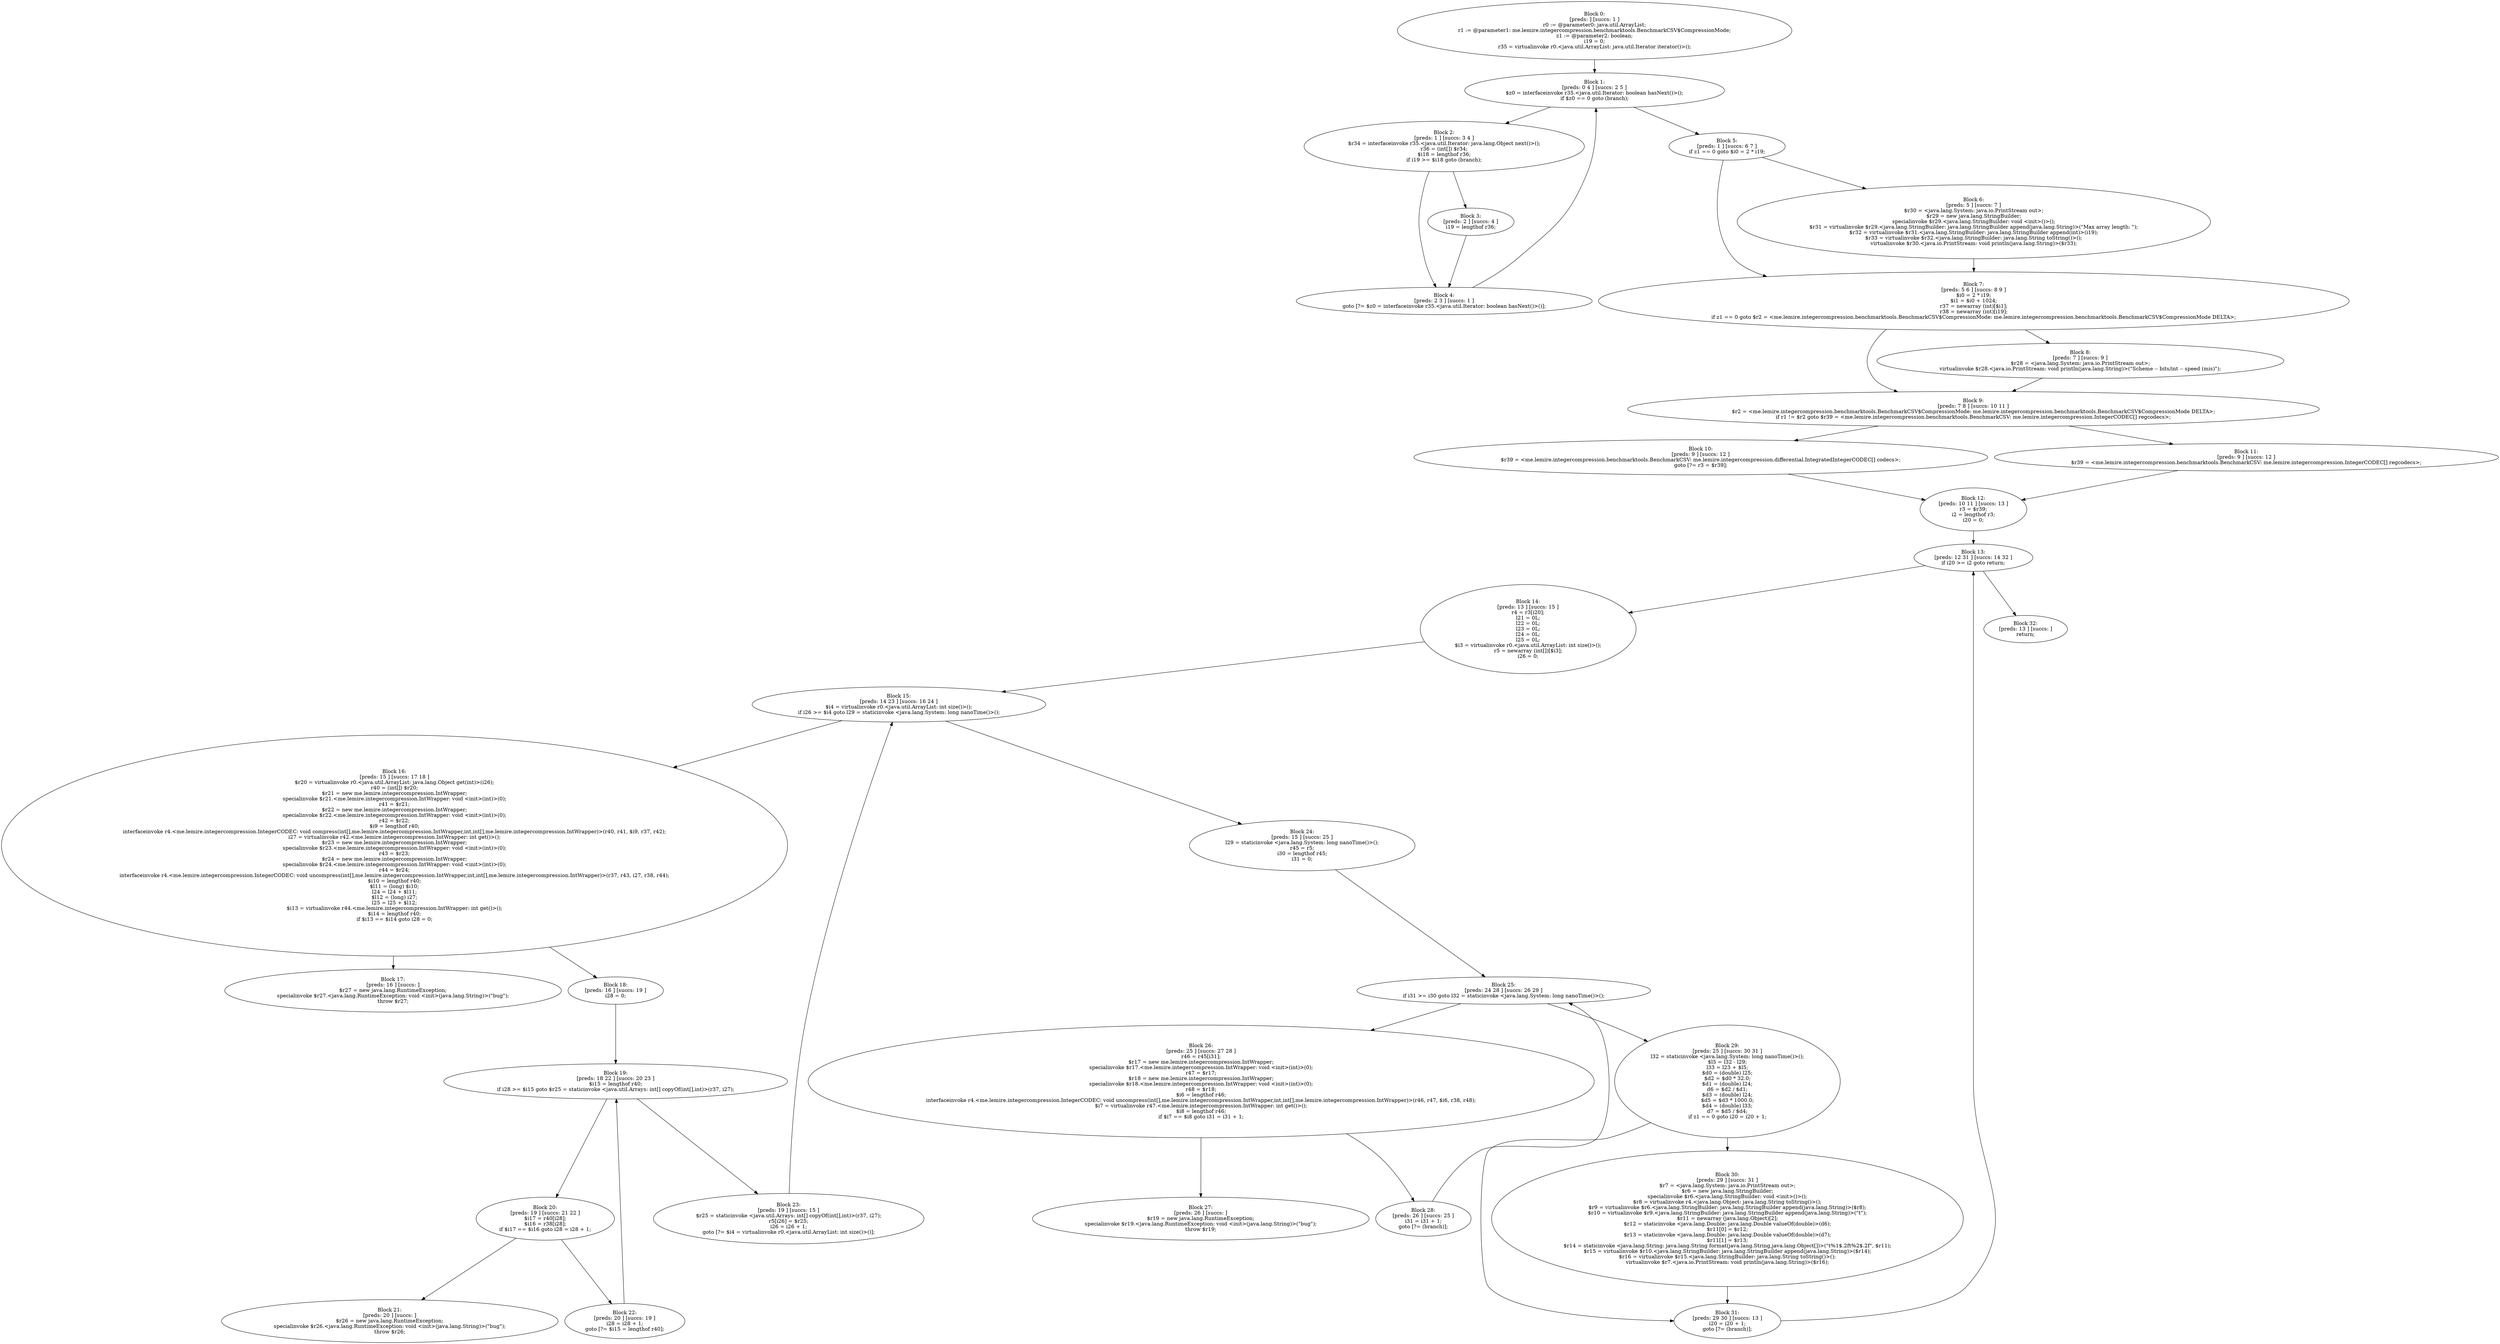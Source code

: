 digraph "unitGraph" {
    "Block 0:
[preds: ] [succs: 1 ]
r0 := @parameter0: java.util.ArrayList;
r1 := @parameter1: me.lemire.integercompression.benchmarktools.BenchmarkCSV$CompressionMode;
z1 := @parameter2: boolean;
i19 = 0;
r35 = virtualinvoke r0.<java.util.ArrayList: java.util.Iterator iterator()>();
"
    "Block 1:
[preds: 0 4 ] [succs: 2 5 ]
$z0 = interfaceinvoke r35.<java.util.Iterator: boolean hasNext()>();
if $z0 == 0 goto (branch);
"
    "Block 2:
[preds: 1 ] [succs: 3 4 ]
$r34 = interfaceinvoke r35.<java.util.Iterator: java.lang.Object next()>();
r36 = (int[]) $r34;
$i18 = lengthof r36;
if i19 >= $i18 goto (branch);
"
    "Block 3:
[preds: 2 ] [succs: 4 ]
i19 = lengthof r36;
"
    "Block 4:
[preds: 2 3 ] [succs: 1 ]
goto [?= $z0 = interfaceinvoke r35.<java.util.Iterator: boolean hasNext()>()];
"
    "Block 5:
[preds: 1 ] [succs: 6 7 ]
if z1 == 0 goto $i0 = 2 * i19;
"
    "Block 6:
[preds: 5 ] [succs: 7 ]
$r30 = <java.lang.System: java.io.PrintStream out>;
$r29 = new java.lang.StringBuilder;
specialinvoke $r29.<java.lang.StringBuilder: void <init>()>();
$r31 = virtualinvoke $r29.<java.lang.StringBuilder: java.lang.StringBuilder append(java.lang.String)>(\"Max array length: \");
$r32 = virtualinvoke $r31.<java.lang.StringBuilder: java.lang.StringBuilder append(int)>(i19);
$r33 = virtualinvoke $r32.<java.lang.StringBuilder: java.lang.String toString()>();
virtualinvoke $r30.<java.io.PrintStream: void println(java.lang.String)>($r33);
"
    "Block 7:
[preds: 5 6 ] [succs: 8 9 ]
$i0 = 2 * i19;
$i1 = $i0 + 1024;
r37 = newarray (int)[$i1];
r38 = newarray (int)[i19];
if z1 == 0 goto $r2 = <me.lemire.integercompression.benchmarktools.BenchmarkCSV$CompressionMode: me.lemire.integercompression.benchmarktools.BenchmarkCSV$CompressionMode DELTA>;
"
    "Block 8:
[preds: 7 ] [succs: 9 ]
$r28 = <java.lang.System: java.io.PrintStream out>;
virtualinvoke $r28.<java.io.PrintStream: void println(java.lang.String)>(\"Scheme -- bits/int -- speed (mis)\");
"
    "Block 9:
[preds: 7 8 ] [succs: 10 11 ]
$r2 = <me.lemire.integercompression.benchmarktools.BenchmarkCSV$CompressionMode: me.lemire.integercompression.benchmarktools.BenchmarkCSV$CompressionMode DELTA>;
if r1 != $r2 goto $r39 = <me.lemire.integercompression.benchmarktools.BenchmarkCSV: me.lemire.integercompression.IntegerCODEC[] regcodecs>;
"
    "Block 10:
[preds: 9 ] [succs: 12 ]
$r39 = <me.lemire.integercompression.benchmarktools.BenchmarkCSV: me.lemire.integercompression.differential.IntegratedIntegerCODEC[] codecs>;
goto [?= r3 = $r39];
"
    "Block 11:
[preds: 9 ] [succs: 12 ]
$r39 = <me.lemire.integercompression.benchmarktools.BenchmarkCSV: me.lemire.integercompression.IntegerCODEC[] regcodecs>;
"
    "Block 12:
[preds: 10 11 ] [succs: 13 ]
r3 = $r39;
i2 = lengthof r3;
i20 = 0;
"
    "Block 13:
[preds: 12 31 ] [succs: 14 32 ]
if i20 >= i2 goto return;
"
    "Block 14:
[preds: 13 ] [succs: 15 ]
r4 = r3[i20];
l21 = 0L;
l22 = 0L;
l23 = 0L;
l24 = 0L;
l25 = 0L;
$i3 = virtualinvoke r0.<java.util.ArrayList: int size()>();
r5 = newarray (int[])[$i3];
i26 = 0;
"
    "Block 15:
[preds: 14 23 ] [succs: 16 24 ]
$i4 = virtualinvoke r0.<java.util.ArrayList: int size()>();
if i26 >= $i4 goto l29 = staticinvoke <java.lang.System: long nanoTime()>();
"
    "Block 16:
[preds: 15 ] [succs: 17 18 ]
$r20 = virtualinvoke r0.<java.util.ArrayList: java.lang.Object get(int)>(i26);
r40 = (int[]) $r20;
$r21 = new me.lemire.integercompression.IntWrapper;
specialinvoke $r21.<me.lemire.integercompression.IntWrapper: void <init>(int)>(0);
r41 = $r21;
$r22 = new me.lemire.integercompression.IntWrapper;
specialinvoke $r22.<me.lemire.integercompression.IntWrapper: void <init>(int)>(0);
r42 = $r22;
$i9 = lengthof r40;
interfaceinvoke r4.<me.lemire.integercompression.IntegerCODEC: void compress(int[],me.lemire.integercompression.IntWrapper,int,int[],me.lemire.integercompression.IntWrapper)>(r40, r41, $i9, r37, r42);
i27 = virtualinvoke r42.<me.lemire.integercompression.IntWrapper: int get()>();
$r23 = new me.lemire.integercompression.IntWrapper;
specialinvoke $r23.<me.lemire.integercompression.IntWrapper: void <init>(int)>(0);
r43 = $r23;
$r24 = new me.lemire.integercompression.IntWrapper;
specialinvoke $r24.<me.lemire.integercompression.IntWrapper: void <init>(int)>(0);
r44 = $r24;
interfaceinvoke r4.<me.lemire.integercompression.IntegerCODEC: void uncompress(int[],me.lemire.integercompression.IntWrapper,int,int[],me.lemire.integercompression.IntWrapper)>(r37, r43, i27, r38, r44);
$i10 = lengthof r40;
$l11 = (long) $i10;
l24 = l24 + $l11;
$l12 = (long) i27;
l25 = l25 + $l12;
$i13 = virtualinvoke r44.<me.lemire.integercompression.IntWrapper: int get()>();
$i14 = lengthof r40;
if $i13 == $i14 goto i28 = 0;
"
    "Block 17:
[preds: 16 ] [succs: ]
$r27 = new java.lang.RuntimeException;
specialinvoke $r27.<java.lang.RuntimeException: void <init>(java.lang.String)>(\"bug\");
throw $r27;
"
    "Block 18:
[preds: 16 ] [succs: 19 ]
i28 = 0;
"
    "Block 19:
[preds: 18 22 ] [succs: 20 23 ]
$i15 = lengthof r40;
if i28 >= $i15 goto $r25 = staticinvoke <java.util.Arrays: int[] copyOf(int[],int)>(r37, i27);
"
    "Block 20:
[preds: 19 ] [succs: 21 22 ]
$i17 = r40[i28];
$i16 = r38[i28];
if $i17 == $i16 goto i28 = i28 + 1;
"
    "Block 21:
[preds: 20 ] [succs: ]
$r26 = new java.lang.RuntimeException;
specialinvoke $r26.<java.lang.RuntimeException: void <init>(java.lang.String)>(\"bug\");
throw $r26;
"
    "Block 22:
[preds: 20 ] [succs: 19 ]
i28 = i28 + 1;
goto [?= $i15 = lengthof r40];
"
    "Block 23:
[preds: 19 ] [succs: 15 ]
$r25 = staticinvoke <java.util.Arrays: int[] copyOf(int[],int)>(r37, i27);
r5[i26] = $r25;
i26 = i26 + 1;
goto [?= $i4 = virtualinvoke r0.<java.util.ArrayList: int size()>()];
"
    "Block 24:
[preds: 15 ] [succs: 25 ]
l29 = staticinvoke <java.lang.System: long nanoTime()>();
r45 = r5;
i30 = lengthof r45;
i31 = 0;
"
    "Block 25:
[preds: 24 28 ] [succs: 26 29 ]
if i31 >= i30 goto l32 = staticinvoke <java.lang.System: long nanoTime()>();
"
    "Block 26:
[preds: 25 ] [succs: 27 28 ]
r46 = r45[i31];
$r17 = new me.lemire.integercompression.IntWrapper;
specialinvoke $r17.<me.lemire.integercompression.IntWrapper: void <init>(int)>(0);
r47 = $r17;
$r18 = new me.lemire.integercompression.IntWrapper;
specialinvoke $r18.<me.lemire.integercompression.IntWrapper: void <init>(int)>(0);
r48 = $r18;
$i6 = lengthof r46;
interfaceinvoke r4.<me.lemire.integercompression.IntegerCODEC: void uncompress(int[],me.lemire.integercompression.IntWrapper,int,int[],me.lemire.integercompression.IntWrapper)>(r46, r47, $i6, r38, r48);
$i7 = virtualinvoke r47.<me.lemire.integercompression.IntWrapper: int get()>();
$i8 = lengthof r46;
if $i7 == $i8 goto i31 = i31 + 1;
"
    "Block 27:
[preds: 26 ] [succs: ]
$r19 = new java.lang.RuntimeException;
specialinvoke $r19.<java.lang.RuntimeException: void <init>(java.lang.String)>(\"bug\");
throw $r19;
"
    "Block 28:
[preds: 26 ] [succs: 25 ]
i31 = i31 + 1;
goto [?= (branch)];
"
    "Block 29:
[preds: 25 ] [succs: 30 31 ]
l32 = staticinvoke <java.lang.System: long nanoTime()>();
$l5 = l32 - l29;
l33 = l23 + $l5;
$d0 = (double) l25;
$d2 = $d0 * 32.0;
$d1 = (double) l24;
d6 = $d2 / $d1;
$d3 = (double) l24;
$d5 = $d3 * 1000.0;
$d4 = (double) l33;
d7 = $d5 / $d4;
if z1 == 0 goto i20 = i20 + 1;
"
    "Block 30:
[preds: 29 ] [succs: 31 ]
$r7 = <java.lang.System: java.io.PrintStream out>;
$r6 = new java.lang.StringBuilder;
specialinvoke $r6.<java.lang.StringBuilder: void <init>()>();
$r8 = virtualinvoke r4.<java.lang.Object: java.lang.String toString()>();
$r9 = virtualinvoke $r6.<java.lang.StringBuilder: java.lang.StringBuilder append(java.lang.String)>($r8);
$r10 = virtualinvoke $r9.<java.lang.StringBuilder: java.lang.StringBuilder append(java.lang.String)>(\"\t\");
$r11 = newarray (java.lang.Object)[2];
$r12 = staticinvoke <java.lang.Double: java.lang.Double valueOf(double)>(d6);
$r11[0] = $r12;
$r13 = staticinvoke <java.lang.Double: java.lang.Double valueOf(double)>(d7);
$r11[1] = $r13;
$r14 = staticinvoke <java.lang.String: java.lang.String format(java.lang.String,java.lang.Object[])>(\"\t%1$.2f\t%2$.2f\", $r11);
$r15 = virtualinvoke $r10.<java.lang.StringBuilder: java.lang.StringBuilder append(java.lang.String)>($r14);
$r16 = virtualinvoke $r15.<java.lang.StringBuilder: java.lang.String toString()>();
virtualinvoke $r7.<java.io.PrintStream: void println(java.lang.String)>($r16);
"
    "Block 31:
[preds: 29 30 ] [succs: 13 ]
i20 = i20 + 1;
goto [?= (branch)];
"
    "Block 32:
[preds: 13 ] [succs: ]
return;
"
    "Block 0:
[preds: ] [succs: 1 ]
r0 := @parameter0: java.util.ArrayList;
r1 := @parameter1: me.lemire.integercompression.benchmarktools.BenchmarkCSV$CompressionMode;
z1 := @parameter2: boolean;
i19 = 0;
r35 = virtualinvoke r0.<java.util.ArrayList: java.util.Iterator iterator()>();
"->"Block 1:
[preds: 0 4 ] [succs: 2 5 ]
$z0 = interfaceinvoke r35.<java.util.Iterator: boolean hasNext()>();
if $z0 == 0 goto (branch);
";
    "Block 1:
[preds: 0 4 ] [succs: 2 5 ]
$z0 = interfaceinvoke r35.<java.util.Iterator: boolean hasNext()>();
if $z0 == 0 goto (branch);
"->"Block 2:
[preds: 1 ] [succs: 3 4 ]
$r34 = interfaceinvoke r35.<java.util.Iterator: java.lang.Object next()>();
r36 = (int[]) $r34;
$i18 = lengthof r36;
if i19 >= $i18 goto (branch);
";
    "Block 1:
[preds: 0 4 ] [succs: 2 5 ]
$z0 = interfaceinvoke r35.<java.util.Iterator: boolean hasNext()>();
if $z0 == 0 goto (branch);
"->"Block 5:
[preds: 1 ] [succs: 6 7 ]
if z1 == 0 goto $i0 = 2 * i19;
";
    "Block 2:
[preds: 1 ] [succs: 3 4 ]
$r34 = interfaceinvoke r35.<java.util.Iterator: java.lang.Object next()>();
r36 = (int[]) $r34;
$i18 = lengthof r36;
if i19 >= $i18 goto (branch);
"->"Block 3:
[preds: 2 ] [succs: 4 ]
i19 = lengthof r36;
";
    "Block 2:
[preds: 1 ] [succs: 3 4 ]
$r34 = interfaceinvoke r35.<java.util.Iterator: java.lang.Object next()>();
r36 = (int[]) $r34;
$i18 = lengthof r36;
if i19 >= $i18 goto (branch);
"->"Block 4:
[preds: 2 3 ] [succs: 1 ]
goto [?= $z0 = interfaceinvoke r35.<java.util.Iterator: boolean hasNext()>()];
";
    "Block 3:
[preds: 2 ] [succs: 4 ]
i19 = lengthof r36;
"->"Block 4:
[preds: 2 3 ] [succs: 1 ]
goto [?= $z0 = interfaceinvoke r35.<java.util.Iterator: boolean hasNext()>()];
";
    "Block 4:
[preds: 2 3 ] [succs: 1 ]
goto [?= $z0 = interfaceinvoke r35.<java.util.Iterator: boolean hasNext()>()];
"->"Block 1:
[preds: 0 4 ] [succs: 2 5 ]
$z0 = interfaceinvoke r35.<java.util.Iterator: boolean hasNext()>();
if $z0 == 0 goto (branch);
";
    "Block 5:
[preds: 1 ] [succs: 6 7 ]
if z1 == 0 goto $i0 = 2 * i19;
"->"Block 6:
[preds: 5 ] [succs: 7 ]
$r30 = <java.lang.System: java.io.PrintStream out>;
$r29 = new java.lang.StringBuilder;
specialinvoke $r29.<java.lang.StringBuilder: void <init>()>();
$r31 = virtualinvoke $r29.<java.lang.StringBuilder: java.lang.StringBuilder append(java.lang.String)>(\"Max array length: \");
$r32 = virtualinvoke $r31.<java.lang.StringBuilder: java.lang.StringBuilder append(int)>(i19);
$r33 = virtualinvoke $r32.<java.lang.StringBuilder: java.lang.String toString()>();
virtualinvoke $r30.<java.io.PrintStream: void println(java.lang.String)>($r33);
";
    "Block 5:
[preds: 1 ] [succs: 6 7 ]
if z1 == 0 goto $i0 = 2 * i19;
"->"Block 7:
[preds: 5 6 ] [succs: 8 9 ]
$i0 = 2 * i19;
$i1 = $i0 + 1024;
r37 = newarray (int)[$i1];
r38 = newarray (int)[i19];
if z1 == 0 goto $r2 = <me.lemire.integercompression.benchmarktools.BenchmarkCSV$CompressionMode: me.lemire.integercompression.benchmarktools.BenchmarkCSV$CompressionMode DELTA>;
";
    "Block 6:
[preds: 5 ] [succs: 7 ]
$r30 = <java.lang.System: java.io.PrintStream out>;
$r29 = new java.lang.StringBuilder;
specialinvoke $r29.<java.lang.StringBuilder: void <init>()>();
$r31 = virtualinvoke $r29.<java.lang.StringBuilder: java.lang.StringBuilder append(java.lang.String)>(\"Max array length: \");
$r32 = virtualinvoke $r31.<java.lang.StringBuilder: java.lang.StringBuilder append(int)>(i19);
$r33 = virtualinvoke $r32.<java.lang.StringBuilder: java.lang.String toString()>();
virtualinvoke $r30.<java.io.PrintStream: void println(java.lang.String)>($r33);
"->"Block 7:
[preds: 5 6 ] [succs: 8 9 ]
$i0 = 2 * i19;
$i1 = $i0 + 1024;
r37 = newarray (int)[$i1];
r38 = newarray (int)[i19];
if z1 == 0 goto $r2 = <me.lemire.integercompression.benchmarktools.BenchmarkCSV$CompressionMode: me.lemire.integercompression.benchmarktools.BenchmarkCSV$CompressionMode DELTA>;
";
    "Block 7:
[preds: 5 6 ] [succs: 8 9 ]
$i0 = 2 * i19;
$i1 = $i0 + 1024;
r37 = newarray (int)[$i1];
r38 = newarray (int)[i19];
if z1 == 0 goto $r2 = <me.lemire.integercompression.benchmarktools.BenchmarkCSV$CompressionMode: me.lemire.integercompression.benchmarktools.BenchmarkCSV$CompressionMode DELTA>;
"->"Block 8:
[preds: 7 ] [succs: 9 ]
$r28 = <java.lang.System: java.io.PrintStream out>;
virtualinvoke $r28.<java.io.PrintStream: void println(java.lang.String)>(\"Scheme -- bits/int -- speed (mis)\");
";
    "Block 7:
[preds: 5 6 ] [succs: 8 9 ]
$i0 = 2 * i19;
$i1 = $i0 + 1024;
r37 = newarray (int)[$i1];
r38 = newarray (int)[i19];
if z1 == 0 goto $r2 = <me.lemire.integercompression.benchmarktools.BenchmarkCSV$CompressionMode: me.lemire.integercompression.benchmarktools.BenchmarkCSV$CompressionMode DELTA>;
"->"Block 9:
[preds: 7 8 ] [succs: 10 11 ]
$r2 = <me.lemire.integercompression.benchmarktools.BenchmarkCSV$CompressionMode: me.lemire.integercompression.benchmarktools.BenchmarkCSV$CompressionMode DELTA>;
if r1 != $r2 goto $r39 = <me.lemire.integercompression.benchmarktools.BenchmarkCSV: me.lemire.integercompression.IntegerCODEC[] regcodecs>;
";
    "Block 8:
[preds: 7 ] [succs: 9 ]
$r28 = <java.lang.System: java.io.PrintStream out>;
virtualinvoke $r28.<java.io.PrintStream: void println(java.lang.String)>(\"Scheme -- bits/int -- speed (mis)\");
"->"Block 9:
[preds: 7 8 ] [succs: 10 11 ]
$r2 = <me.lemire.integercompression.benchmarktools.BenchmarkCSV$CompressionMode: me.lemire.integercompression.benchmarktools.BenchmarkCSV$CompressionMode DELTA>;
if r1 != $r2 goto $r39 = <me.lemire.integercompression.benchmarktools.BenchmarkCSV: me.lemire.integercompression.IntegerCODEC[] regcodecs>;
";
    "Block 9:
[preds: 7 8 ] [succs: 10 11 ]
$r2 = <me.lemire.integercompression.benchmarktools.BenchmarkCSV$CompressionMode: me.lemire.integercompression.benchmarktools.BenchmarkCSV$CompressionMode DELTA>;
if r1 != $r2 goto $r39 = <me.lemire.integercompression.benchmarktools.BenchmarkCSV: me.lemire.integercompression.IntegerCODEC[] regcodecs>;
"->"Block 10:
[preds: 9 ] [succs: 12 ]
$r39 = <me.lemire.integercompression.benchmarktools.BenchmarkCSV: me.lemire.integercompression.differential.IntegratedIntegerCODEC[] codecs>;
goto [?= r3 = $r39];
";
    "Block 9:
[preds: 7 8 ] [succs: 10 11 ]
$r2 = <me.lemire.integercompression.benchmarktools.BenchmarkCSV$CompressionMode: me.lemire.integercompression.benchmarktools.BenchmarkCSV$CompressionMode DELTA>;
if r1 != $r2 goto $r39 = <me.lemire.integercompression.benchmarktools.BenchmarkCSV: me.lemire.integercompression.IntegerCODEC[] regcodecs>;
"->"Block 11:
[preds: 9 ] [succs: 12 ]
$r39 = <me.lemire.integercompression.benchmarktools.BenchmarkCSV: me.lemire.integercompression.IntegerCODEC[] regcodecs>;
";
    "Block 10:
[preds: 9 ] [succs: 12 ]
$r39 = <me.lemire.integercompression.benchmarktools.BenchmarkCSV: me.lemire.integercompression.differential.IntegratedIntegerCODEC[] codecs>;
goto [?= r3 = $r39];
"->"Block 12:
[preds: 10 11 ] [succs: 13 ]
r3 = $r39;
i2 = lengthof r3;
i20 = 0;
";
    "Block 11:
[preds: 9 ] [succs: 12 ]
$r39 = <me.lemire.integercompression.benchmarktools.BenchmarkCSV: me.lemire.integercompression.IntegerCODEC[] regcodecs>;
"->"Block 12:
[preds: 10 11 ] [succs: 13 ]
r3 = $r39;
i2 = lengthof r3;
i20 = 0;
";
    "Block 12:
[preds: 10 11 ] [succs: 13 ]
r3 = $r39;
i2 = lengthof r3;
i20 = 0;
"->"Block 13:
[preds: 12 31 ] [succs: 14 32 ]
if i20 >= i2 goto return;
";
    "Block 13:
[preds: 12 31 ] [succs: 14 32 ]
if i20 >= i2 goto return;
"->"Block 14:
[preds: 13 ] [succs: 15 ]
r4 = r3[i20];
l21 = 0L;
l22 = 0L;
l23 = 0L;
l24 = 0L;
l25 = 0L;
$i3 = virtualinvoke r0.<java.util.ArrayList: int size()>();
r5 = newarray (int[])[$i3];
i26 = 0;
";
    "Block 13:
[preds: 12 31 ] [succs: 14 32 ]
if i20 >= i2 goto return;
"->"Block 32:
[preds: 13 ] [succs: ]
return;
";
    "Block 14:
[preds: 13 ] [succs: 15 ]
r4 = r3[i20];
l21 = 0L;
l22 = 0L;
l23 = 0L;
l24 = 0L;
l25 = 0L;
$i3 = virtualinvoke r0.<java.util.ArrayList: int size()>();
r5 = newarray (int[])[$i3];
i26 = 0;
"->"Block 15:
[preds: 14 23 ] [succs: 16 24 ]
$i4 = virtualinvoke r0.<java.util.ArrayList: int size()>();
if i26 >= $i4 goto l29 = staticinvoke <java.lang.System: long nanoTime()>();
";
    "Block 15:
[preds: 14 23 ] [succs: 16 24 ]
$i4 = virtualinvoke r0.<java.util.ArrayList: int size()>();
if i26 >= $i4 goto l29 = staticinvoke <java.lang.System: long nanoTime()>();
"->"Block 16:
[preds: 15 ] [succs: 17 18 ]
$r20 = virtualinvoke r0.<java.util.ArrayList: java.lang.Object get(int)>(i26);
r40 = (int[]) $r20;
$r21 = new me.lemire.integercompression.IntWrapper;
specialinvoke $r21.<me.lemire.integercompression.IntWrapper: void <init>(int)>(0);
r41 = $r21;
$r22 = new me.lemire.integercompression.IntWrapper;
specialinvoke $r22.<me.lemire.integercompression.IntWrapper: void <init>(int)>(0);
r42 = $r22;
$i9 = lengthof r40;
interfaceinvoke r4.<me.lemire.integercompression.IntegerCODEC: void compress(int[],me.lemire.integercompression.IntWrapper,int,int[],me.lemire.integercompression.IntWrapper)>(r40, r41, $i9, r37, r42);
i27 = virtualinvoke r42.<me.lemire.integercompression.IntWrapper: int get()>();
$r23 = new me.lemire.integercompression.IntWrapper;
specialinvoke $r23.<me.lemire.integercompression.IntWrapper: void <init>(int)>(0);
r43 = $r23;
$r24 = new me.lemire.integercompression.IntWrapper;
specialinvoke $r24.<me.lemire.integercompression.IntWrapper: void <init>(int)>(0);
r44 = $r24;
interfaceinvoke r4.<me.lemire.integercompression.IntegerCODEC: void uncompress(int[],me.lemire.integercompression.IntWrapper,int,int[],me.lemire.integercompression.IntWrapper)>(r37, r43, i27, r38, r44);
$i10 = lengthof r40;
$l11 = (long) $i10;
l24 = l24 + $l11;
$l12 = (long) i27;
l25 = l25 + $l12;
$i13 = virtualinvoke r44.<me.lemire.integercompression.IntWrapper: int get()>();
$i14 = lengthof r40;
if $i13 == $i14 goto i28 = 0;
";
    "Block 15:
[preds: 14 23 ] [succs: 16 24 ]
$i4 = virtualinvoke r0.<java.util.ArrayList: int size()>();
if i26 >= $i4 goto l29 = staticinvoke <java.lang.System: long nanoTime()>();
"->"Block 24:
[preds: 15 ] [succs: 25 ]
l29 = staticinvoke <java.lang.System: long nanoTime()>();
r45 = r5;
i30 = lengthof r45;
i31 = 0;
";
    "Block 16:
[preds: 15 ] [succs: 17 18 ]
$r20 = virtualinvoke r0.<java.util.ArrayList: java.lang.Object get(int)>(i26);
r40 = (int[]) $r20;
$r21 = new me.lemire.integercompression.IntWrapper;
specialinvoke $r21.<me.lemire.integercompression.IntWrapper: void <init>(int)>(0);
r41 = $r21;
$r22 = new me.lemire.integercompression.IntWrapper;
specialinvoke $r22.<me.lemire.integercompression.IntWrapper: void <init>(int)>(0);
r42 = $r22;
$i9 = lengthof r40;
interfaceinvoke r4.<me.lemire.integercompression.IntegerCODEC: void compress(int[],me.lemire.integercompression.IntWrapper,int,int[],me.lemire.integercompression.IntWrapper)>(r40, r41, $i9, r37, r42);
i27 = virtualinvoke r42.<me.lemire.integercompression.IntWrapper: int get()>();
$r23 = new me.lemire.integercompression.IntWrapper;
specialinvoke $r23.<me.lemire.integercompression.IntWrapper: void <init>(int)>(0);
r43 = $r23;
$r24 = new me.lemire.integercompression.IntWrapper;
specialinvoke $r24.<me.lemire.integercompression.IntWrapper: void <init>(int)>(0);
r44 = $r24;
interfaceinvoke r4.<me.lemire.integercompression.IntegerCODEC: void uncompress(int[],me.lemire.integercompression.IntWrapper,int,int[],me.lemire.integercompression.IntWrapper)>(r37, r43, i27, r38, r44);
$i10 = lengthof r40;
$l11 = (long) $i10;
l24 = l24 + $l11;
$l12 = (long) i27;
l25 = l25 + $l12;
$i13 = virtualinvoke r44.<me.lemire.integercompression.IntWrapper: int get()>();
$i14 = lengthof r40;
if $i13 == $i14 goto i28 = 0;
"->"Block 17:
[preds: 16 ] [succs: ]
$r27 = new java.lang.RuntimeException;
specialinvoke $r27.<java.lang.RuntimeException: void <init>(java.lang.String)>(\"bug\");
throw $r27;
";
    "Block 16:
[preds: 15 ] [succs: 17 18 ]
$r20 = virtualinvoke r0.<java.util.ArrayList: java.lang.Object get(int)>(i26);
r40 = (int[]) $r20;
$r21 = new me.lemire.integercompression.IntWrapper;
specialinvoke $r21.<me.lemire.integercompression.IntWrapper: void <init>(int)>(0);
r41 = $r21;
$r22 = new me.lemire.integercompression.IntWrapper;
specialinvoke $r22.<me.lemire.integercompression.IntWrapper: void <init>(int)>(0);
r42 = $r22;
$i9 = lengthof r40;
interfaceinvoke r4.<me.lemire.integercompression.IntegerCODEC: void compress(int[],me.lemire.integercompression.IntWrapper,int,int[],me.lemire.integercompression.IntWrapper)>(r40, r41, $i9, r37, r42);
i27 = virtualinvoke r42.<me.lemire.integercompression.IntWrapper: int get()>();
$r23 = new me.lemire.integercompression.IntWrapper;
specialinvoke $r23.<me.lemire.integercompression.IntWrapper: void <init>(int)>(0);
r43 = $r23;
$r24 = new me.lemire.integercompression.IntWrapper;
specialinvoke $r24.<me.lemire.integercompression.IntWrapper: void <init>(int)>(0);
r44 = $r24;
interfaceinvoke r4.<me.lemire.integercompression.IntegerCODEC: void uncompress(int[],me.lemire.integercompression.IntWrapper,int,int[],me.lemire.integercompression.IntWrapper)>(r37, r43, i27, r38, r44);
$i10 = lengthof r40;
$l11 = (long) $i10;
l24 = l24 + $l11;
$l12 = (long) i27;
l25 = l25 + $l12;
$i13 = virtualinvoke r44.<me.lemire.integercompression.IntWrapper: int get()>();
$i14 = lengthof r40;
if $i13 == $i14 goto i28 = 0;
"->"Block 18:
[preds: 16 ] [succs: 19 ]
i28 = 0;
";
    "Block 18:
[preds: 16 ] [succs: 19 ]
i28 = 0;
"->"Block 19:
[preds: 18 22 ] [succs: 20 23 ]
$i15 = lengthof r40;
if i28 >= $i15 goto $r25 = staticinvoke <java.util.Arrays: int[] copyOf(int[],int)>(r37, i27);
";
    "Block 19:
[preds: 18 22 ] [succs: 20 23 ]
$i15 = lengthof r40;
if i28 >= $i15 goto $r25 = staticinvoke <java.util.Arrays: int[] copyOf(int[],int)>(r37, i27);
"->"Block 20:
[preds: 19 ] [succs: 21 22 ]
$i17 = r40[i28];
$i16 = r38[i28];
if $i17 == $i16 goto i28 = i28 + 1;
";
    "Block 19:
[preds: 18 22 ] [succs: 20 23 ]
$i15 = lengthof r40;
if i28 >= $i15 goto $r25 = staticinvoke <java.util.Arrays: int[] copyOf(int[],int)>(r37, i27);
"->"Block 23:
[preds: 19 ] [succs: 15 ]
$r25 = staticinvoke <java.util.Arrays: int[] copyOf(int[],int)>(r37, i27);
r5[i26] = $r25;
i26 = i26 + 1;
goto [?= $i4 = virtualinvoke r0.<java.util.ArrayList: int size()>()];
";
    "Block 20:
[preds: 19 ] [succs: 21 22 ]
$i17 = r40[i28];
$i16 = r38[i28];
if $i17 == $i16 goto i28 = i28 + 1;
"->"Block 21:
[preds: 20 ] [succs: ]
$r26 = new java.lang.RuntimeException;
specialinvoke $r26.<java.lang.RuntimeException: void <init>(java.lang.String)>(\"bug\");
throw $r26;
";
    "Block 20:
[preds: 19 ] [succs: 21 22 ]
$i17 = r40[i28];
$i16 = r38[i28];
if $i17 == $i16 goto i28 = i28 + 1;
"->"Block 22:
[preds: 20 ] [succs: 19 ]
i28 = i28 + 1;
goto [?= $i15 = lengthof r40];
";
    "Block 22:
[preds: 20 ] [succs: 19 ]
i28 = i28 + 1;
goto [?= $i15 = lengthof r40];
"->"Block 19:
[preds: 18 22 ] [succs: 20 23 ]
$i15 = lengthof r40;
if i28 >= $i15 goto $r25 = staticinvoke <java.util.Arrays: int[] copyOf(int[],int)>(r37, i27);
";
    "Block 23:
[preds: 19 ] [succs: 15 ]
$r25 = staticinvoke <java.util.Arrays: int[] copyOf(int[],int)>(r37, i27);
r5[i26] = $r25;
i26 = i26 + 1;
goto [?= $i4 = virtualinvoke r0.<java.util.ArrayList: int size()>()];
"->"Block 15:
[preds: 14 23 ] [succs: 16 24 ]
$i4 = virtualinvoke r0.<java.util.ArrayList: int size()>();
if i26 >= $i4 goto l29 = staticinvoke <java.lang.System: long nanoTime()>();
";
    "Block 24:
[preds: 15 ] [succs: 25 ]
l29 = staticinvoke <java.lang.System: long nanoTime()>();
r45 = r5;
i30 = lengthof r45;
i31 = 0;
"->"Block 25:
[preds: 24 28 ] [succs: 26 29 ]
if i31 >= i30 goto l32 = staticinvoke <java.lang.System: long nanoTime()>();
";
    "Block 25:
[preds: 24 28 ] [succs: 26 29 ]
if i31 >= i30 goto l32 = staticinvoke <java.lang.System: long nanoTime()>();
"->"Block 26:
[preds: 25 ] [succs: 27 28 ]
r46 = r45[i31];
$r17 = new me.lemire.integercompression.IntWrapper;
specialinvoke $r17.<me.lemire.integercompression.IntWrapper: void <init>(int)>(0);
r47 = $r17;
$r18 = new me.lemire.integercompression.IntWrapper;
specialinvoke $r18.<me.lemire.integercompression.IntWrapper: void <init>(int)>(0);
r48 = $r18;
$i6 = lengthof r46;
interfaceinvoke r4.<me.lemire.integercompression.IntegerCODEC: void uncompress(int[],me.lemire.integercompression.IntWrapper,int,int[],me.lemire.integercompression.IntWrapper)>(r46, r47, $i6, r38, r48);
$i7 = virtualinvoke r47.<me.lemire.integercompression.IntWrapper: int get()>();
$i8 = lengthof r46;
if $i7 == $i8 goto i31 = i31 + 1;
";
    "Block 25:
[preds: 24 28 ] [succs: 26 29 ]
if i31 >= i30 goto l32 = staticinvoke <java.lang.System: long nanoTime()>();
"->"Block 29:
[preds: 25 ] [succs: 30 31 ]
l32 = staticinvoke <java.lang.System: long nanoTime()>();
$l5 = l32 - l29;
l33 = l23 + $l5;
$d0 = (double) l25;
$d2 = $d0 * 32.0;
$d1 = (double) l24;
d6 = $d2 / $d1;
$d3 = (double) l24;
$d5 = $d3 * 1000.0;
$d4 = (double) l33;
d7 = $d5 / $d4;
if z1 == 0 goto i20 = i20 + 1;
";
    "Block 26:
[preds: 25 ] [succs: 27 28 ]
r46 = r45[i31];
$r17 = new me.lemire.integercompression.IntWrapper;
specialinvoke $r17.<me.lemire.integercompression.IntWrapper: void <init>(int)>(0);
r47 = $r17;
$r18 = new me.lemire.integercompression.IntWrapper;
specialinvoke $r18.<me.lemire.integercompression.IntWrapper: void <init>(int)>(0);
r48 = $r18;
$i6 = lengthof r46;
interfaceinvoke r4.<me.lemire.integercompression.IntegerCODEC: void uncompress(int[],me.lemire.integercompression.IntWrapper,int,int[],me.lemire.integercompression.IntWrapper)>(r46, r47, $i6, r38, r48);
$i7 = virtualinvoke r47.<me.lemire.integercompression.IntWrapper: int get()>();
$i8 = lengthof r46;
if $i7 == $i8 goto i31 = i31 + 1;
"->"Block 27:
[preds: 26 ] [succs: ]
$r19 = new java.lang.RuntimeException;
specialinvoke $r19.<java.lang.RuntimeException: void <init>(java.lang.String)>(\"bug\");
throw $r19;
";
    "Block 26:
[preds: 25 ] [succs: 27 28 ]
r46 = r45[i31];
$r17 = new me.lemire.integercompression.IntWrapper;
specialinvoke $r17.<me.lemire.integercompression.IntWrapper: void <init>(int)>(0);
r47 = $r17;
$r18 = new me.lemire.integercompression.IntWrapper;
specialinvoke $r18.<me.lemire.integercompression.IntWrapper: void <init>(int)>(0);
r48 = $r18;
$i6 = lengthof r46;
interfaceinvoke r4.<me.lemire.integercompression.IntegerCODEC: void uncompress(int[],me.lemire.integercompression.IntWrapper,int,int[],me.lemire.integercompression.IntWrapper)>(r46, r47, $i6, r38, r48);
$i7 = virtualinvoke r47.<me.lemire.integercompression.IntWrapper: int get()>();
$i8 = lengthof r46;
if $i7 == $i8 goto i31 = i31 + 1;
"->"Block 28:
[preds: 26 ] [succs: 25 ]
i31 = i31 + 1;
goto [?= (branch)];
";
    "Block 28:
[preds: 26 ] [succs: 25 ]
i31 = i31 + 1;
goto [?= (branch)];
"->"Block 25:
[preds: 24 28 ] [succs: 26 29 ]
if i31 >= i30 goto l32 = staticinvoke <java.lang.System: long nanoTime()>();
";
    "Block 29:
[preds: 25 ] [succs: 30 31 ]
l32 = staticinvoke <java.lang.System: long nanoTime()>();
$l5 = l32 - l29;
l33 = l23 + $l5;
$d0 = (double) l25;
$d2 = $d0 * 32.0;
$d1 = (double) l24;
d6 = $d2 / $d1;
$d3 = (double) l24;
$d5 = $d3 * 1000.0;
$d4 = (double) l33;
d7 = $d5 / $d4;
if z1 == 0 goto i20 = i20 + 1;
"->"Block 30:
[preds: 29 ] [succs: 31 ]
$r7 = <java.lang.System: java.io.PrintStream out>;
$r6 = new java.lang.StringBuilder;
specialinvoke $r6.<java.lang.StringBuilder: void <init>()>();
$r8 = virtualinvoke r4.<java.lang.Object: java.lang.String toString()>();
$r9 = virtualinvoke $r6.<java.lang.StringBuilder: java.lang.StringBuilder append(java.lang.String)>($r8);
$r10 = virtualinvoke $r9.<java.lang.StringBuilder: java.lang.StringBuilder append(java.lang.String)>(\"\t\");
$r11 = newarray (java.lang.Object)[2];
$r12 = staticinvoke <java.lang.Double: java.lang.Double valueOf(double)>(d6);
$r11[0] = $r12;
$r13 = staticinvoke <java.lang.Double: java.lang.Double valueOf(double)>(d7);
$r11[1] = $r13;
$r14 = staticinvoke <java.lang.String: java.lang.String format(java.lang.String,java.lang.Object[])>(\"\t%1$.2f\t%2$.2f\", $r11);
$r15 = virtualinvoke $r10.<java.lang.StringBuilder: java.lang.StringBuilder append(java.lang.String)>($r14);
$r16 = virtualinvoke $r15.<java.lang.StringBuilder: java.lang.String toString()>();
virtualinvoke $r7.<java.io.PrintStream: void println(java.lang.String)>($r16);
";
    "Block 29:
[preds: 25 ] [succs: 30 31 ]
l32 = staticinvoke <java.lang.System: long nanoTime()>();
$l5 = l32 - l29;
l33 = l23 + $l5;
$d0 = (double) l25;
$d2 = $d0 * 32.0;
$d1 = (double) l24;
d6 = $d2 / $d1;
$d3 = (double) l24;
$d5 = $d3 * 1000.0;
$d4 = (double) l33;
d7 = $d5 / $d4;
if z1 == 0 goto i20 = i20 + 1;
"->"Block 31:
[preds: 29 30 ] [succs: 13 ]
i20 = i20 + 1;
goto [?= (branch)];
";
    "Block 30:
[preds: 29 ] [succs: 31 ]
$r7 = <java.lang.System: java.io.PrintStream out>;
$r6 = new java.lang.StringBuilder;
specialinvoke $r6.<java.lang.StringBuilder: void <init>()>();
$r8 = virtualinvoke r4.<java.lang.Object: java.lang.String toString()>();
$r9 = virtualinvoke $r6.<java.lang.StringBuilder: java.lang.StringBuilder append(java.lang.String)>($r8);
$r10 = virtualinvoke $r9.<java.lang.StringBuilder: java.lang.StringBuilder append(java.lang.String)>(\"\t\");
$r11 = newarray (java.lang.Object)[2];
$r12 = staticinvoke <java.lang.Double: java.lang.Double valueOf(double)>(d6);
$r11[0] = $r12;
$r13 = staticinvoke <java.lang.Double: java.lang.Double valueOf(double)>(d7);
$r11[1] = $r13;
$r14 = staticinvoke <java.lang.String: java.lang.String format(java.lang.String,java.lang.Object[])>(\"\t%1$.2f\t%2$.2f\", $r11);
$r15 = virtualinvoke $r10.<java.lang.StringBuilder: java.lang.StringBuilder append(java.lang.String)>($r14);
$r16 = virtualinvoke $r15.<java.lang.StringBuilder: java.lang.String toString()>();
virtualinvoke $r7.<java.io.PrintStream: void println(java.lang.String)>($r16);
"->"Block 31:
[preds: 29 30 ] [succs: 13 ]
i20 = i20 + 1;
goto [?= (branch)];
";
    "Block 31:
[preds: 29 30 ] [succs: 13 ]
i20 = i20 + 1;
goto [?= (branch)];
"->"Block 13:
[preds: 12 31 ] [succs: 14 32 ]
if i20 >= i2 goto return;
";
}
